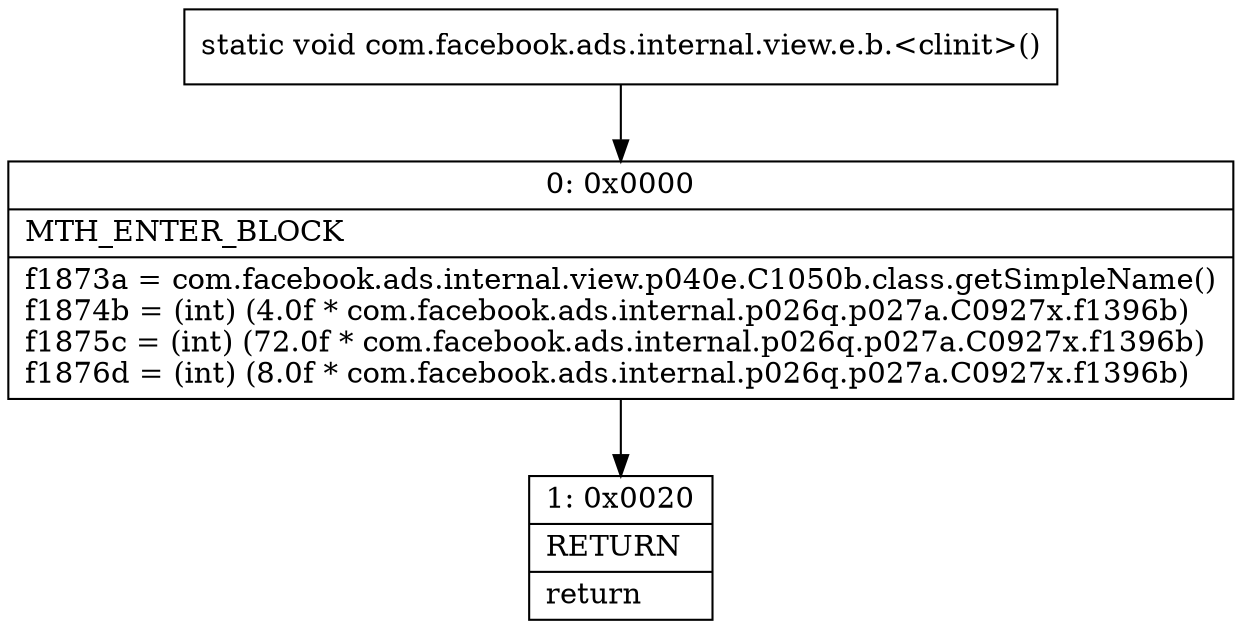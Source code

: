digraph "CFG forcom.facebook.ads.internal.view.e.b.\<clinit\>()V" {
Node_0 [shape=record,label="{0\:\ 0x0000|MTH_ENTER_BLOCK\l|f1873a = com.facebook.ads.internal.view.p040e.C1050b.class.getSimpleName()\lf1874b = (int) (4.0f * com.facebook.ads.internal.p026q.p027a.C0927x.f1396b)\lf1875c = (int) (72.0f * com.facebook.ads.internal.p026q.p027a.C0927x.f1396b)\lf1876d = (int) (8.0f * com.facebook.ads.internal.p026q.p027a.C0927x.f1396b)\l}"];
Node_1 [shape=record,label="{1\:\ 0x0020|RETURN\l|return\l}"];
MethodNode[shape=record,label="{static void com.facebook.ads.internal.view.e.b.\<clinit\>() }"];
MethodNode -> Node_0;
Node_0 -> Node_1;
}

